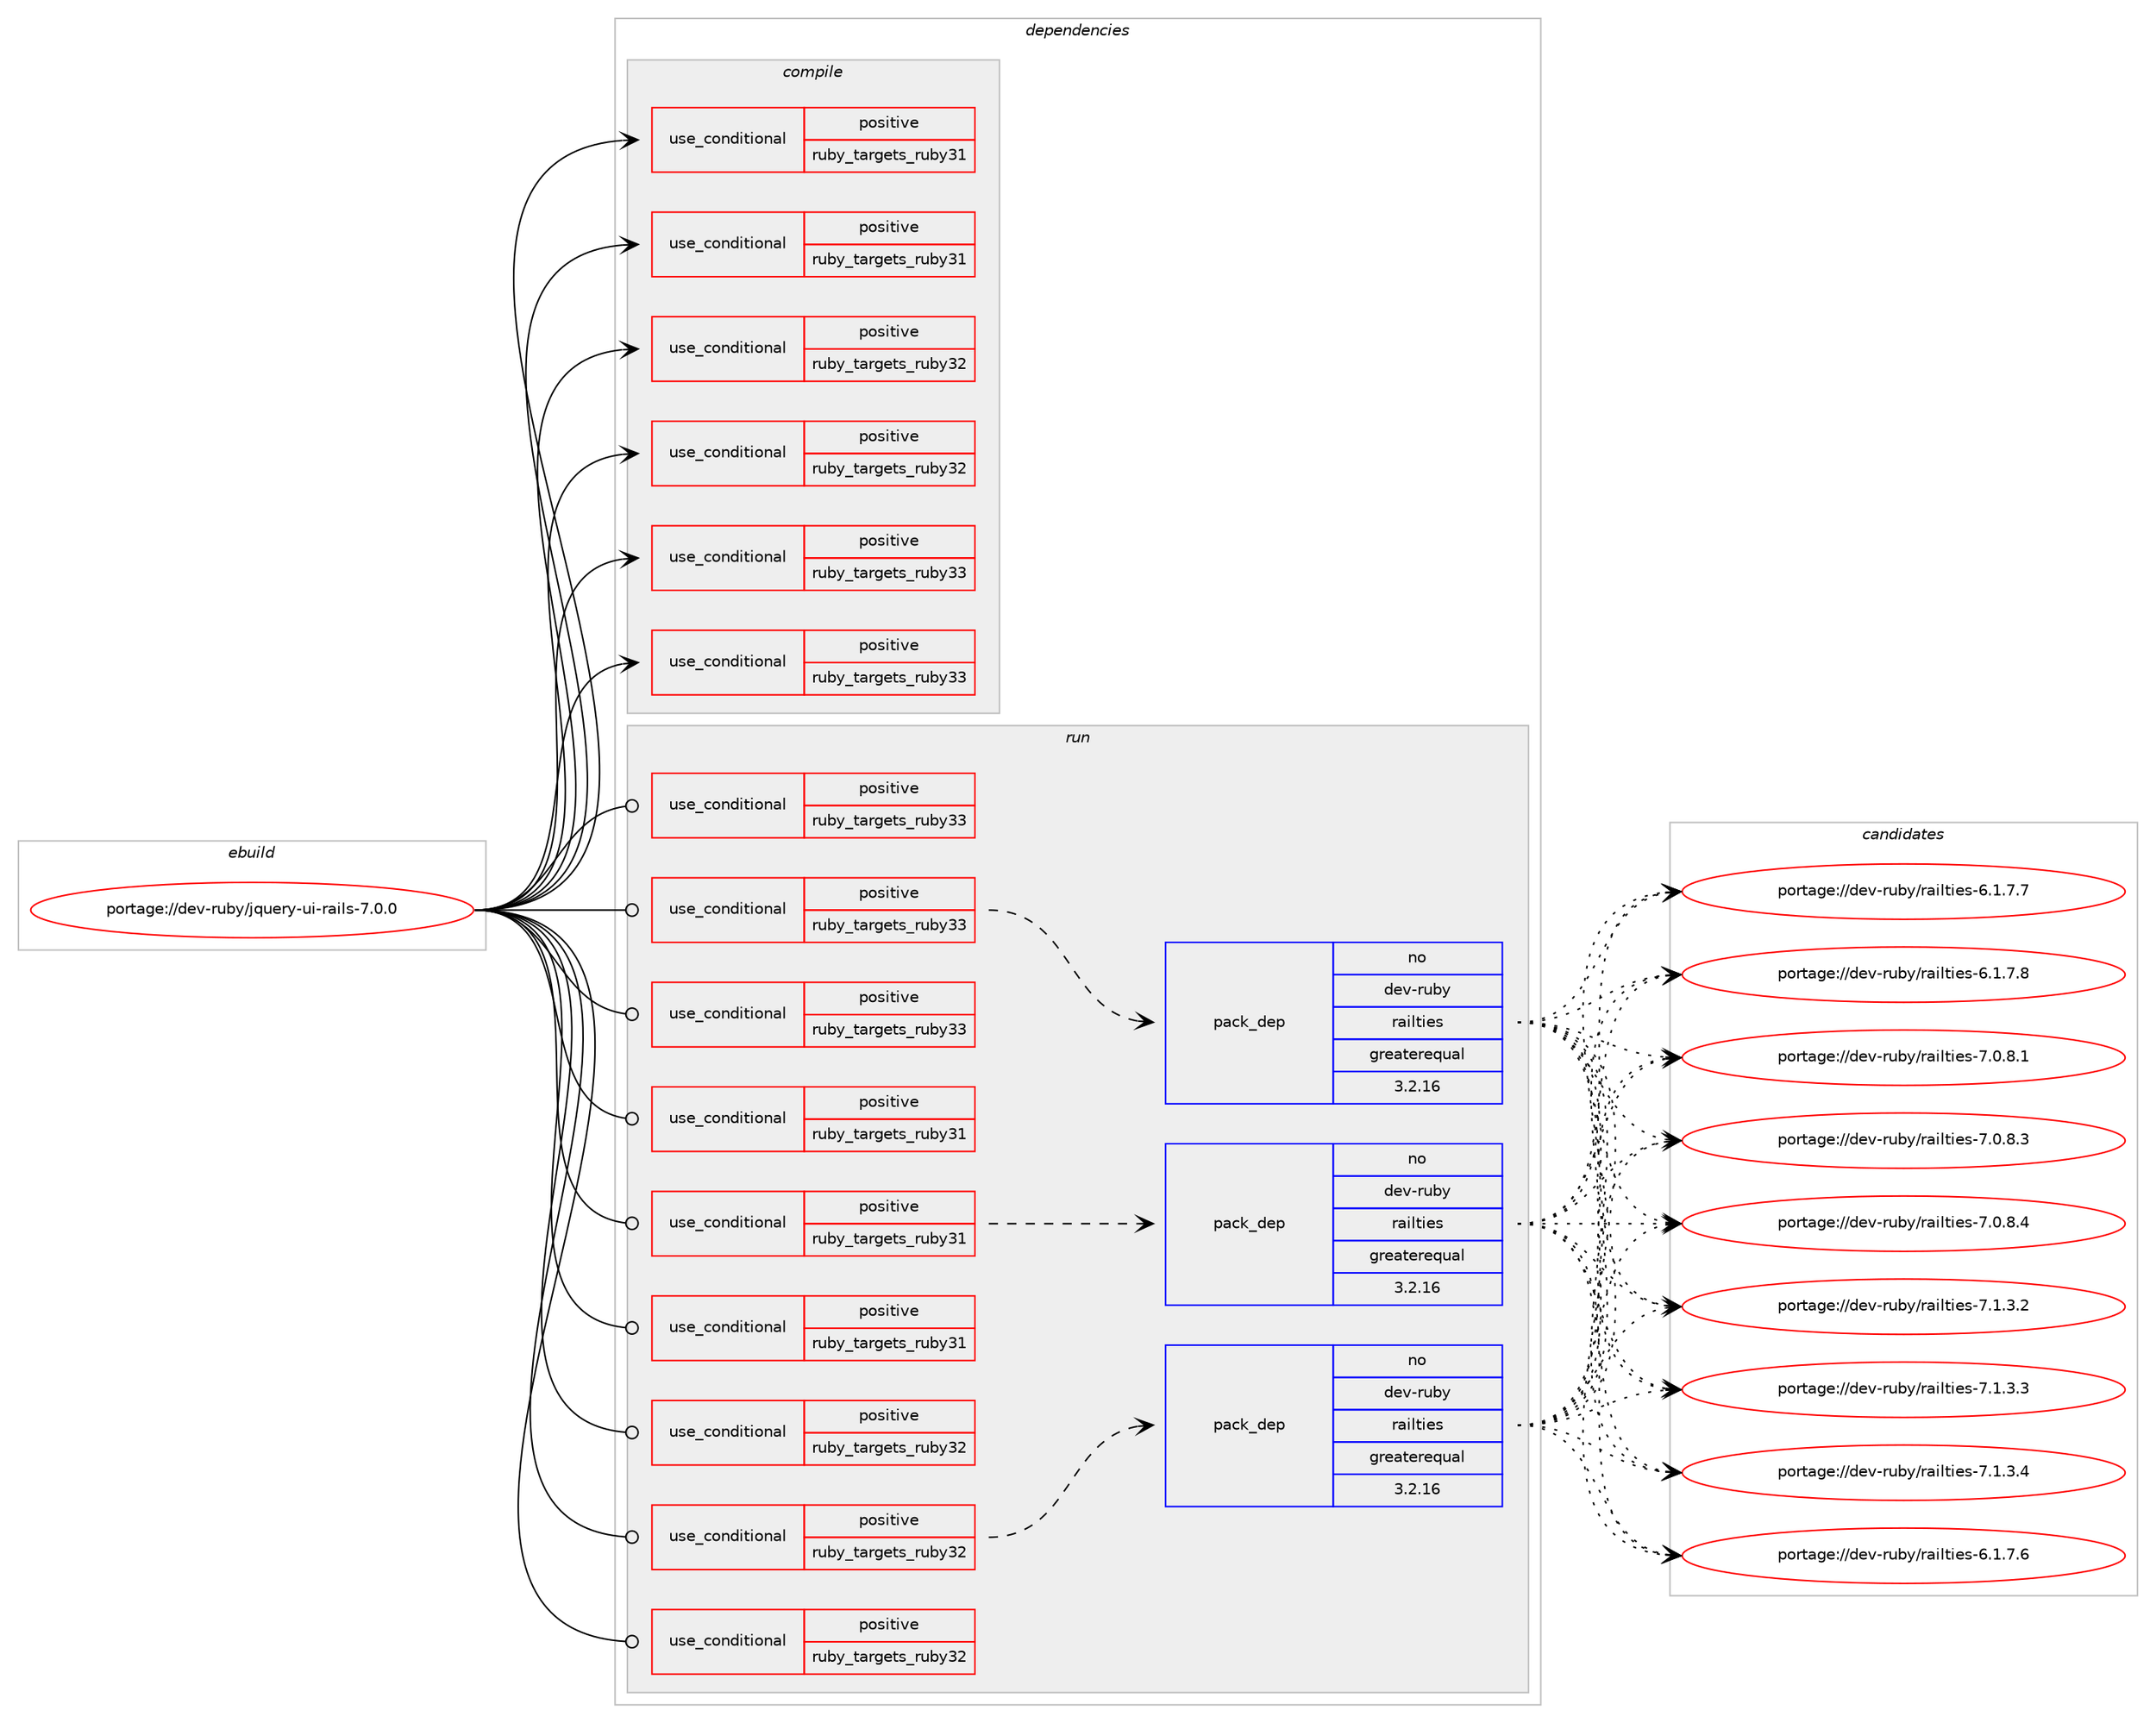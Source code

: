 digraph prolog {

# *************
# Graph options
# *************

newrank=true;
concentrate=true;
compound=true;
graph [rankdir=LR,fontname=Helvetica,fontsize=10,ranksep=1.5];#, ranksep=2.5, nodesep=0.2];
edge  [arrowhead=vee];
node  [fontname=Helvetica,fontsize=10];

# **********
# The ebuild
# **********

subgraph cluster_leftcol {
color=gray;
rank=same;
label=<<i>ebuild</i>>;
id [label="portage://dev-ruby/jquery-ui-rails-7.0.0", color=red, width=4, href="../dev-ruby/jquery-ui-rails-7.0.0.svg"];
}

# ****************
# The dependencies
# ****************

subgraph cluster_midcol {
color=gray;
label=<<i>dependencies</i>>;
subgraph cluster_compile {
fillcolor="#eeeeee";
style=filled;
label=<<i>compile</i>>;
subgraph cond48227 {
dependency95724 [label=<<TABLE BORDER="0" CELLBORDER="1" CELLSPACING="0" CELLPADDING="4"><TR><TD ROWSPAN="3" CELLPADDING="10">use_conditional</TD></TR><TR><TD>positive</TD></TR><TR><TD>ruby_targets_ruby31</TD></TR></TABLE>>, shape=none, color=red];
# *** BEGIN UNKNOWN DEPENDENCY TYPE (TODO) ***
# dependency95724 -> package_dependency(portage://dev-ruby/jquery-ui-rails-7.0.0,install,no,dev-lang,ruby,none,[,,],[slot(3.1)],[])
# *** END UNKNOWN DEPENDENCY TYPE (TODO) ***

}
id:e -> dependency95724:w [weight=20,style="solid",arrowhead="vee"];
subgraph cond48228 {
dependency95725 [label=<<TABLE BORDER="0" CELLBORDER="1" CELLSPACING="0" CELLPADDING="4"><TR><TD ROWSPAN="3" CELLPADDING="10">use_conditional</TD></TR><TR><TD>positive</TD></TR><TR><TD>ruby_targets_ruby31</TD></TR></TABLE>>, shape=none, color=red];
# *** BEGIN UNKNOWN DEPENDENCY TYPE (TODO) ***
# dependency95725 -> package_dependency(portage://dev-ruby/jquery-ui-rails-7.0.0,install,no,virtual,rubygems,none,[,,],[],[use(enable(ruby_targets_ruby31),negative)])
# *** END UNKNOWN DEPENDENCY TYPE (TODO) ***

}
id:e -> dependency95725:w [weight=20,style="solid",arrowhead="vee"];
subgraph cond48229 {
dependency95726 [label=<<TABLE BORDER="0" CELLBORDER="1" CELLSPACING="0" CELLPADDING="4"><TR><TD ROWSPAN="3" CELLPADDING="10">use_conditional</TD></TR><TR><TD>positive</TD></TR><TR><TD>ruby_targets_ruby32</TD></TR></TABLE>>, shape=none, color=red];
# *** BEGIN UNKNOWN DEPENDENCY TYPE (TODO) ***
# dependency95726 -> package_dependency(portage://dev-ruby/jquery-ui-rails-7.0.0,install,no,dev-lang,ruby,none,[,,],[slot(3.2)],[])
# *** END UNKNOWN DEPENDENCY TYPE (TODO) ***

}
id:e -> dependency95726:w [weight=20,style="solid",arrowhead="vee"];
subgraph cond48230 {
dependency95727 [label=<<TABLE BORDER="0" CELLBORDER="1" CELLSPACING="0" CELLPADDING="4"><TR><TD ROWSPAN="3" CELLPADDING="10">use_conditional</TD></TR><TR><TD>positive</TD></TR><TR><TD>ruby_targets_ruby32</TD></TR></TABLE>>, shape=none, color=red];
# *** BEGIN UNKNOWN DEPENDENCY TYPE (TODO) ***
# dependency95727 -> package_dependency(portage://dev-ruby/jquery-ui-rails-7.0.0,install,no,virtual,rubygems,none,[,,],[],[use(enable(ruby_targets_ruby32),negative)])
# *** END UNKNOWN DEPENDENCY TYPE (TODO) ***

}
id:e -> dependency95727:w [weight=20,style="solid",arrowhead="vee"];
subgraph cond48231 {
dependency95728 [label=<<TABLE BORDER="0" CELLBORDER="1" CELLSPACING="0" CELLPADDING="4"><TR><TD ROWSPAN="3" CELLPADDING="10">use_conditional</TD></TR><TR><TD>positive</TD></TR><TR><TD>ruby_targets_ruby33</TD></TR></TABLE>>, shape=none, color=red];
# *** BEGIN UNKNOWN DEPENDENCY TYPE (TODO) ***
# dependency95728 -> package_dependency(portage://dev-ruby/jquery-ui-rails-7.0.0,install,no,dev-lang,ruby,none,[,,],[slot(3.3)],[])
# *** END UNKNOWN DEPENDENCY TYPE (TODO) ***

}
id:e -> dependency95728:w [weight=20,style="solid",arrowhead="vee"];
subgraph cond48232 {
dependency95729 [label=<<TABLE BORDER="0" CELLBORDER="1" CELLSPACING="0" CELLPADDING="4"><TR><TD ROWSPAN="3" CELLPADDING="10">use_conditional</TD></TR><TR><TD>positive</TD></TR><TR><TD>ruby_targets_ruby33</TD></TR></TABLE>>, shape=none, color=red];
# *** BEGIN UNKNOWN DEPENDENCY TYPE (TODO) ***
# dependency95729 -> package_dependency(portage://dev-ruby/jquery-ui-rails-7.0.0,install,no,virtual,rubygems,none,[,,],[],[use(enable(ruby_targets_ruby33),negative)])
# *** END UNKNOWN DEPENDENCY TYPE (TODO) ***

}
id:e -> dependency95729:w [weight=20,style="solid",arrowhead="vee"];
}
subgraph cluster_compileandrun {
fillcolor="#eeeeee";
style=filled;
label=<<i>compile and run</i>>;
}
subgraph cluster_run {
fillcolor="#eeeeee";
style=filled;
label=<<i>run</i>>;
subgraph cond48233 {
dependency95730 [label=<<TABLE BORDER="0" CELLBORDER="1" CELLSPACING="0" CELLPADDING="4"><TR><TD ROWSPAN="3" CELLPADDING="10">use_conditional</TD></TR><TR><TD>positive</TD></TR><TR><TD>ruby_targets_ruby31</TD></TR></TABLE>>, shape=none, color=red];
# *** BEGIN UNKNOWN DEPENDENCY TYPE (TODO) ***
# dependency95730 -> package_dependency(portage://dev-ruby/jquery-ui-rails-7.0.0,run,no,dev-lang,ruby,none,[,,],[slot(3.1)],[])
# *** END UNKNOWN DEPENDENCY TYPE (TODO) ***

}
id:e -> dependency95730:w [weight=20,style="solid",arrowhead="odot"];
subgraph cond48234 {
dependency95731 [label=<<TABLE BORDER="0" CELLBORDER="1" CELLSPACING="0" CELLPADDING="4"><TR><TD ROWSPAN="3" CELLPADDING="10">use_conditional</TD></TR><TR><TD>positive</TD></TR><TR><TD>ruby_targets_ruby31</TD></TR></TABLE>>, shape=none, color=red];
subgraph pack46194 {
dependency95732 [label=<<TABLE BORDER="0" CELLBORDER="1" CELLSPACING="0" CELLPADDING="4" WIDTH="220"><TR><TD ROWSPAN="6" CELLPADDING="30">pack_dep</TD></TR><TR><TD WIDTH="110">no</TD></TR><TR><TD>dev-ruby</TD></TR><TR><TD>railties</TD></TR><TR><TD>greaterequal</TD></TR><TR><TD>3.2.16</TD></TR></TABLE>>, shape=none, color=blue];
}
dependency95731:e -> dependency95732:w [weight=20,style="dashed",arrowhead="vee"];
}
id:e -> dependency95731:w [weight=20,style="solid",arrowhead="odot"];
subgraph cond48235 {
dependency95733 [label=<<TABLE BORDER="0" CELLBORDER="1" CELLSPACING="0" CELLPADDING="4"><TR><TD ROWSPAN="3" CELLPADDING="10">use_conditional</TD></TR><TR><TD>positive</TD></TR><TR><TD>ruby_targets_ruby31</TD></TR></TABLE>>, shape=none, color=red];
# *** BEGIN UNKNOWN DEPENDENCY TYPE (TODO) ***
# dependency95733 -> package_dependency(portage://dev-ruby/jquery-ui-rails-7.0.0,run,no,virtual,rubygems,none,[,,],[],[use(enable(ruby_targets_ruby31),negative)])
# *** END UNKNOWN DEPENDENCY TYPE (TODO) ***

}
id:e -> dependency95733:w [weight=20,style="solid",arrowhead="odot"];
subgraph cond48236 {
dependency95734 [label=<<TABLE BORDER="0" CELLBORDER="1" CELLSPACING="0" CELLPADDING="4"><TR><TD ROWSPAN="3" CELLPADDING="10">use_conditional</TD></TR><TR><TD>positive</TD></TR><TR><TD>ruby_targets_ruby32</TD></TR></TABLE>>, shape=none, color=red];
# *** BEGIN UNKNOWN DEPENDENCY TYPE (TODO) ***
# dependency95734 -> package_dependency(portage://dev-ruby/jquery-ui-rails-7.0.0,run,no,dev-lang,ruby,none,[,,],[slot(3.2)],[])
# *** END UNKNOWN DEPENDENCY TYPE (TODO) ***

}
id:e -> dependency95734:w [weight=20,style="solid",arrowhead="odot"];
subgraph cond48237 {
dependency95735 [label=<<TABLE BORDER="0" CELLBORDER="1" CELLSPACING="0" CELLPADDING="4"><TR><TD ROWSPAN="3" CELLPADDING="10">use_conditional</TD></TR><TR><TD>positive</TD></TR><TR><TD>ruby_targets_ruby32</TD></TR></TABLE>>, shape=none, color=red];
subgraph pack46195 {
dependency95736 [label=<<TABLE BORDER="0" CELLBORDER="1" CELLSPACING="0" CELLPADDING="4" WIDTH="220"><TR><TD ROWSPAN="6" CELLPADDING="30">pack_dep</TD></TR><TR><TD WIDTH="110">no</TD></TR><TR><TD>dev-ruby</TD></TR><TR><TD>railties</TD></TR><TR><TD>greaterequal</TD></TR><TR><TD>3.2.16</TD></TR></TABLE>>, shape=none, color=blue];
}
dependency95735:e -> dependency95736:w [weight=20,style="dashed",arrowhead="vee"];
}
id:e -> dependency95735:w [weight=20,style="solid",arrowhead="odot"];
subgraph cond48238 {
dependency95737 [label=<<TABLE BORDER="0" CELLBORDER="1" CELLSPACING="0" CELLPADDING="4"><TR><TD ROWSPAN="3" CELLPADDING="10">use_conditional</TD></TR><TR><TD>positive</TD></TR><TR><TD>ruby_targets_ruby32</TD></TR></TABLE>>, shape=none, color=red];
# *** BEGIN UNKNOWN DEPENDENCY TYPE (TODO) ***
# dependency95737 -> package_dependency(portage://dev-ruby/jquery-ui-rails-7.0.0,run,no,virtual,rubygems,none,[,,],[],[use(enable(ruby_targets_ruby32),negative)])
# *** END UNKNOWN DEPENDENCY TYPE (TODO) ***

}
id:e -> dependency95737:w [weight=20,style="solid",arrowhead="odot"];
subgraph cond48239 {
dependency95738 [label=<<TABLE BORDER="0" CELLBORDER="1" CELLSPACING="0" CELLPADDING="4"><TR><TD ROWSPAN="3" CELLPADDING="10">use_conditional</TD></TR><TR><TD>positive</TD></TR><TR><TD>ruby_targets_ruby33</TD></TR></TABLE>>, shape=none, color=red];
# *** BEGIN UNKNOWN DEPENDENCY TYPE (TODO) ***
# dependency95738 -> package_dependency(portage://dev-ruby/jquery-ui-rails-7.0.0,run,no,dev-lang,ruby,none,[,,],[slot(3.3)],[])
# *** END UNKNOWN DEPENDENCY TYPE (TODO) ***

}
id:e -> dependency95738:w [weight=20,style="solid",arrowhead="odot"];
subgraph cond48240 {
dependency95739 [label=<<TABLE BORDER="0" CELLBORDER="1" CELLSPACING="0" CELLPADDING="4"><TR><TD ROWSPAN="3" CELLPADDING="10">use_conditional</TD></TR><TR><TD>positive</TD></TR><TR><TD>ruby_targets_ruby33</TD></TR></TABLE>>, shape=none, color=red];
subgraph pack46196 {
dependency95740 [label=<<TABLE BORDER="0" CELLBORDER="1" CELLSPACING="0" CELLPADDING="4" WIDTH="220"><TR><TD ROWSPAN="6" CELLPADDING="30">pack_dep</TD></TR><TR><TD WIDTH="110">no</TD></TR><TR><TD>dev-ruby</TD></TR><TR><TD>railties</TD></TR><TR><TD>greaterequal</TD></TR><TR><TD>3.2.16</TD></TR></TABLE>>, shape=none, color=blue];
}
dependency95739:e -> dependency95740:w [weight=20,style="dashed",arrowhead="vee"];
}
id:e -> dependency95739:w [weight=20,style="solid",arrowhead="odot"];
subgraph cond48241 {
dependency95741 [label=<<TABLE BORDER="0" CELLBORDER="1" CELLSPACING="0" CELLPADDING="4"><TR><TD ROWSPAN="3" CELLPADDING="10">use_conditional</TD></TR><TR><TD>positive</TD></TR><TR><TD>ruby_targets_ruby33</TD></TR></TABLE>>, shape=none, color=red];
# *** BEGIN UNKNOWN DEPENDENCY TYPE (TODO) ***
# dependency95741 -> package_dependency(portage://dev-ruby/jquery-ui-rails-7.0.0,run,no,virtual,rubygems,none,[,,],[],[use(enable(ruby_targets_ruby33),negative)])
# *** END UNKNOWN DEPENDENCY TYPE (TODO) ***

}
id:e -> dependency95741:w [weight=20,style="solid",arrowhead="odot"];
}
}

# **************
# The candidates
# **************

subgraph cluster_choices {
rank=same;
color=gray;
label=<<i>candidates</i>>;

subgraph choice46194 {
color=black;
nodesep=1;
choice100101118451141179812147114971051081161051011154554464946554654 [label="portage://dev-ruby/railties-6.1.7.6", color=red, width=4,href="../dev-ruby/railties-6.1.7.6.svg"];
choice100101118451141179812147114971051081161051011154554464946554655 [label="portage://dev-ruby/railties-6.1.7.7", color=red, width=4,href="../dev-ruby/railties-6.1.7.7.svg"];
choice100101118451141179812147114971051081161051011154554464946554656 [label="portage://dev-ruby/railties-6.1.7.8", color=red, width=4,href="../dev-ruby/railties-6.1.7.8.svg"];
choice100101118451141179812147114971051081161051011154555464846564649 [label="portage://dev-ruby/railties-7.0.8.1", color=red, width=4,href="../dev-ruby/railties-7.0.8.1.svg"];
choice100101118451141179812147114971051081161051011154555464846564651 [label="portage://dev-ruby/railties-7.0.8.3", color=red, width=4,href="../dev-ruby/railties-7.0.8.3.svg"];
choice100101118451141179812147114971051081161051011154555464846564652 [label="portage://dev-ruby/railties-7.0.8.4", color=red, width=4,href="../dev-ruby/railties-7.0.8.4.svg"];
choice100101118451141179812147114971051081161051011154555464946514650 [label="portage://dev-ruby/railties-7.1.3.2", color=red, width=4,href="../dev-ruby/railties-7.1.3.2.svg"];
choice100101118451141179812147114971051081161051011154555464946514651 [label="portage://dev-ruby/railties-7.1.3.3", color=red, width=4,href="../dev-ruby/railties-7.1.3.3.svg"];
choice100101118451141179812147114971051081161051011154555464946514652 [label="portage://dev-ruby/railties-7.1.3.4", color=red, width=4,href="../dev-ruby/railties-7.1.3.4.svg"];
dependency95732:e -> choice100101118451141179812147114971051081161051011154554464946554654:w [style=dotted,weight="100"];
dependency95732:e -> choice100101118451141179812147114971051081161051011154554464946554655:w [style=dotted,weight="100"];
dependency95732:e -> choice100101118451141179812147114971051081161051011154554464946554656:w [style=dotted,weight="100"];
dependency95732:e -> choice100101118451141179812147114971051081161051011154555464846564649:w [style=dotted,weight="100"];
dependency95732:e -> choice100101118451141179812147114971051081161051011154555464846564651:w [style=dotted,weight="100"];
dependency95732:e -> choice100101118451141179812147114971051081161051011154555464846564652:w [style=dotted,weight="100"];
dependency95732:e -> choice100101118451141179812147114971051081161051011154555464946514650:w [style=dotted,weight="100"];
dependency95732:e -> choice100101118451141179812147114971051081161051011154555464946514651:w [style=dotted,weight="100"];
dependency95732:e -> choice100101118451141179812147114971051081161051011154555464946514652:w [style=dotted,weight="100"];
}
subgraph choice46195 {
color=black;
nodesep=1;
choice100101118451141179812147114971051081161051011154554464946554654 [label="portage://dev-ruby/railties-6.1.7.6", color=red, width=4,href="../dev-ruby/railties-6.1.7.6.svg"];
choice100101118451141179812147114971051081161051011154554464946554655 [label="portage://dev-ruby/railties-6.1.7.7", color=red, width=4,href="../dev-ruby/railties-6.1.7.7.svg"];
choice100101118451141179812147114971051081161051011154554464946554656 [label="portage://dev-ruby/railties-6.1.7.8", color=red, width=4,href="../dev-ruby/railties-6.1.7.8.svg"];
choice100101118451141179812147114971051081161051011154555464846564649 [label="portage://dev-ruby/railties-7.0.8.1", color=red, width=4,href="../dev-ruby/railties-7.0.8.1.svg"];
choice100101118451141179812147114971051081161051011154555464846564651 [label="portage://dev-ruby/railties-7.0.8.3", color=red, width=4,href="../dev-ruby/railties-7.0.8.3.svg"];
choice100101118451141179812147114971051081161051011154555464846564652 [label="portage://dev-ruby/railties-7.0.8.4", color=red, width=4,href="../dev-ruby/railties-7.0.8.4.svg"];
choice100101118451141179812147114971051081161051011154555464946514650 [label="portage://dev-ruby/railties-7.1.3.2", color=red, width=4,href="../dev-ruby/railties-7.1.3.2.svg"];
choice100101118451141179812147114971051081161051011154555464946514651 [label="portage://dev-ruby/railties-7.1.3.3", color=red, width=4,href="../dev-ruby/railties-7.1.3.3.svg"];
choice100101118451141179812147114971051081161051011154555464946514652 [label="portage://dev-ruby/railties-7.1.3.4", color=red, width=4,href="../dev-ruby/railties-7.1.3.4.svg"];
dependency95736:e -> choice100101118451141179812147114971051081161051011154554464946554654:w [style=dotted,weight="100"];
dependency95736:e -> choice100101118451141179812147114971051081161051011154554464946554655:w [style=dotted,weight="100"];
dependency95736:e -> choice100101118451141179812147114971051081161051011154554464946554656:w [style=dotted,weight="100"];
dependency95736:e -> choice100101118451141179812147114971051081161051011154555464846564649:w [style=dotted,weight="100"];
dependency95736:e -> choice100101118451141179812147114971051081161051011154555464846564651:w [style=dotted,weight="100"];
dependency95736:e -> choice100101118451141179812147114971051081161051011154555464846564652:w [style=dotted,weight="100"];
dependency95736:e -> choice100101118451141179812147114971051081161051011154555464946514650:w [style=dotted,weight="100"];
dependency95736:e -> choice100101118451141179812147114971051081161051011154555464946514651:w [style=dotted,weight="100"];
dependency95736:e -> choice100101118451141179812147114971051081161051011154555464946514652:w [style=dotted,weight="100"];
}
subgraph choice46196 {
color=black;
nodesep=1;
choice100101118451141179812147114971051081161051011154554464946554654 [label="portage://dev-ruby/railties-6.1.7.6", color=red, width=4,href="../dev-ruby/railties-6.1.7.6.svg"];
choice100101118451141179812147114971051081161051011154554464946554655 [label="portage://dev-ruby/railties-6.1.7.7", color=red, width=4,href="../dev-ruby/railties-6.1.7.7.svg"];
choice100101118451141179812147114971051081161051011154554464946554656 [label="portage://dev-ruby/railties-6.1.7.8", color=red, width=4,href="../dev-ruby/railties-6.1.7.8.svg"];
choice100101118451141179812147114971051081161051011154555464846564649 [label="portage://dev-ruby/railties-7.0.8.1", color=red, width=4,href="../dev-ruby/railties-7.0.8.1.svg"];
choice100101118451141179812147114971051081161051011154555464846564651 [label="portage://dev-ruby/railties-7.0.8.3", color=red, width=4,href="../dev-ruby/railties-7.0.8.3.svg"];
choice100101118451141179812147114971051081161051011154555464846564652 [label="portage://dev-ruby/railties-7.0.8.4", color=red, width=4,href="../dev-ruby/railties-7.0.8.4.svg"];
choice100101118451141179812147114971051081161051011154555464946514650 [label="portage://dev-ruby/railties-7.1.3.2", color=red, width=4,href="../dev-ruby/railties-7.1.3.2.svg"];
choice100101118451141179812147114971051081161051011154555464946514651 [label="portage://dev-ruby/railties-7.1.3.3", color=red, width=4,href="../dev-ruby/railties-7.1.3.3.svg"];
choice100101118451141179812147114971051081161051011154555464946514652 [label="portage://dev-ruby/railties-7.1.3.4", color=red, width=4,href="../dev-ruby/railties-7.1.3.4.svg"];
dependency95740:e -> choice100101118451141179812147114971051081161051011154554464946554654:w [style=dotted,weight="100"];
dependency95740:e -> choice100101118451141179812147114971051081161051011154554464946554655:w [style=dotted,weight="100"];
dependency95740:e -> choice100101118451141179812147114971051081161051011154554464946554656:w [style=dotted,weight="100"];
dependency95740:e -> choice100101118451141179812147114971051081161051011154555464846564649:w [style=dotted,weight="100"];
dependency95740:e -> choice100101118451141179812147114971051081161051011154555464846564651:w [style=dotted,weight="100"];
dependency95740:e -> choice100101118451141179812147114971051081161051011154555464846564652:w [style=dotted,weight="100"];
dependency95740:e -> choice100101118451141179812147114971051081161051011154555464946514650:w [style=dotted,weight="100"];
dependency95740:e -> choice100101118451141179812147114971051081161051011154555464946514651:w [style=dotted,weight="100"];
dependency95740:e -> choice100101118451141179812147114971051081161051011154555464946514652:w [style=dotted,weight="100"];
}
}

}
